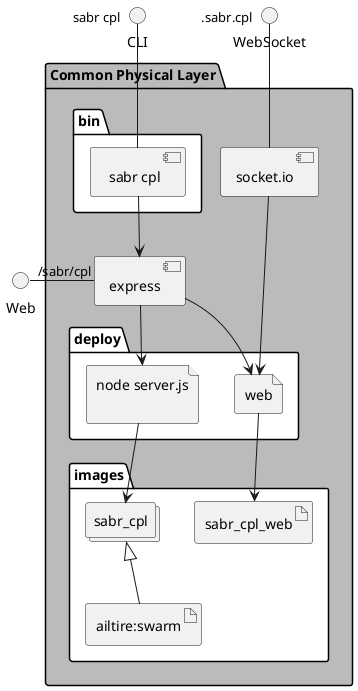 @startuml
  interface CLI
  interface Web
  interface WebSocket
package "Common Physical Layer" #bbbbbb {
  component express as REST
  component socket.io as socket
  folder bin #ffffff {
    component " sabr cpl" as binName
  }
  binName --> REST

  folder deploy #ffffff {
      file "node server.js\n" as sabr_cpl_container
      REST --> sabr_cpl_container

  
    file "web" as web_container
    REST --> web_container
    socket ---> web_container
  
  }
  folder images #ffffff {
    collections "sabr_cpl" as sabr_cplimage
    artifact "ailtire:swarm" as ailtireswarm
    sabr_cplimage <|-- ailtireswarm
    sabr_cpl_container --> sabr_cplimage

  
      artifact "sabr_cpl_web" as sabr_cpl_web
      web_container --> sabr_cpl_web
    
  }
}
CLI " sabr cpl" -- binName
Web "/sabr/cpl" - REST
WebSocket ".sabr.cpl" -- socket

@enduml
